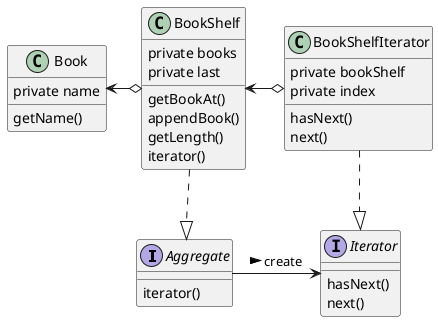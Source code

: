 @startuml

interface Aggregate{
iterator()
}

interface Iterator{
hasNext()
next()
}

class BookShelf{
private books
private last

getBookAt()
appendBook()
getLength()
iterator()
}

class BookShelfIterator{
private bookShelf
private index
hasNext()
next()
}

class Book{
private name
getName()
}

Aggregate ->Iterator:create >
BookShelf ..|>Aggregate
BookShelfIterator ..|>Iterator
BookShelf <-o BookShelfIterator
Book <-o BookShelf

@enduml